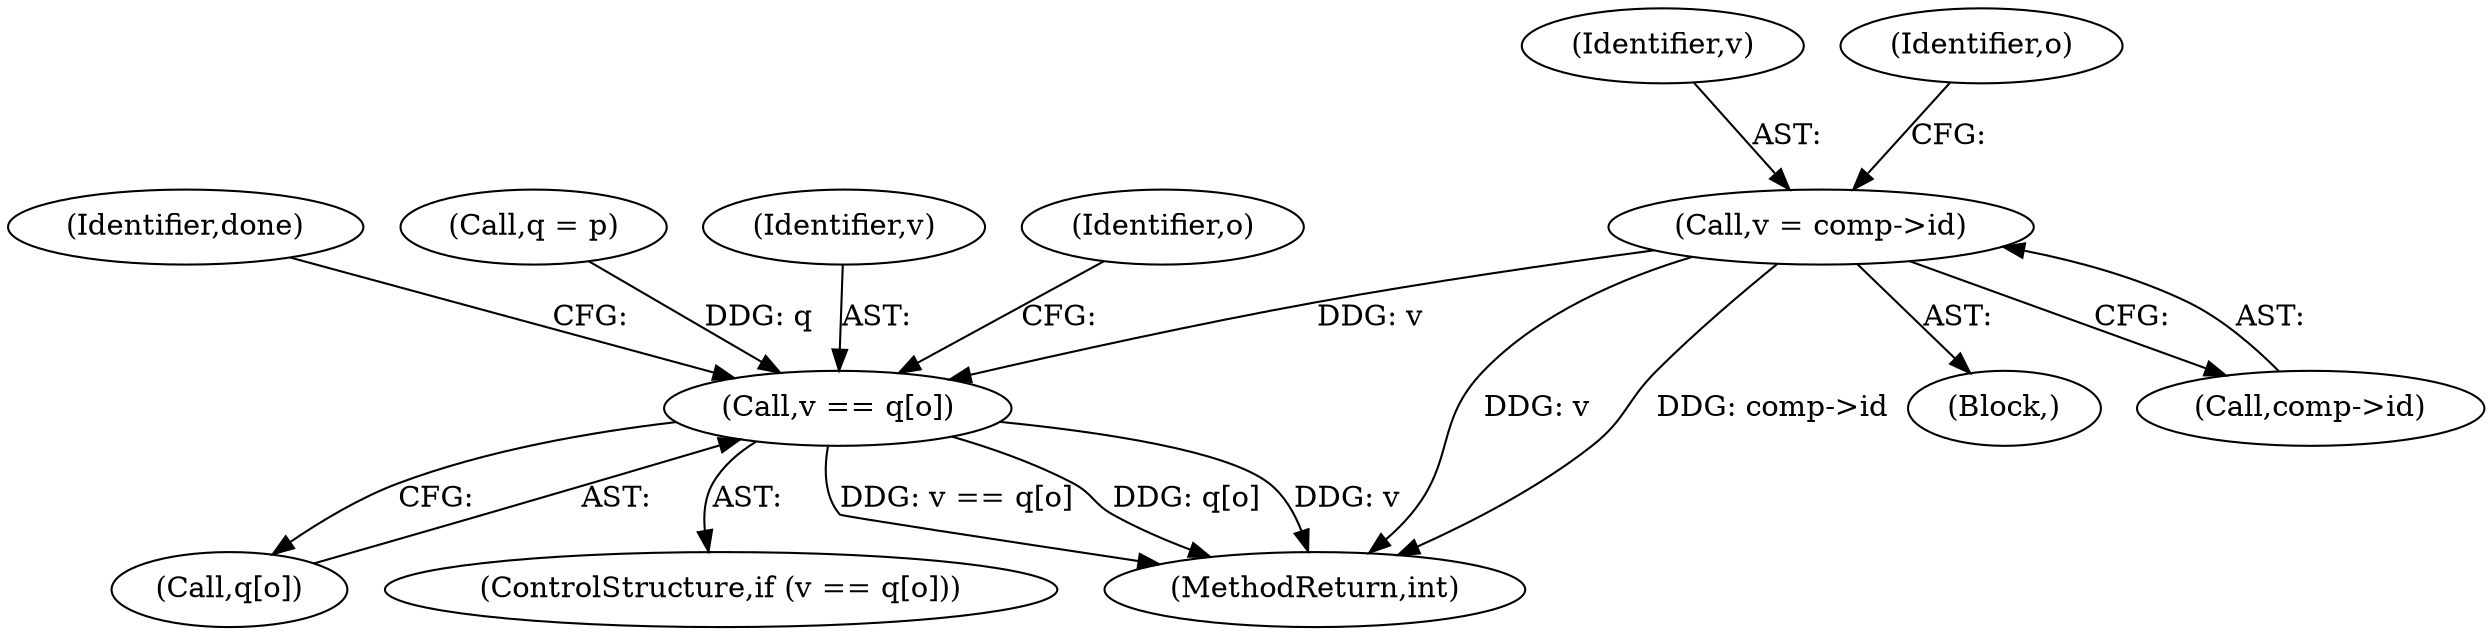 digraph "0_openssl_a004e72b95835136d3f1ea90517f706c24c03da7@pointer" {
"1001336" [label="(Call,v = comp->id)"];
"1001352" [label="(Call,v == q[o])"];
"1001336" [label="(Call,v = comp->id)"];
"1001359" [label="(Identifier,done)"];
"1001326" [label="(Block,)"];
"1001337" [label="(Identifier,v)"];
"1001352" [label="(Call,v == q[o])"];
"1001343" [label="(Identifier,o)"];
"1000936" [label="(Call,q = p)"];
"1001353" [label="(Identifier,v)"];
"1001351" [label="(ControlStructure,if (v == q[o]))"];
"1001338" [label="(Call,comp->id)"];
"1001694" [label="(MethodReturn,int)"];
"1001349" [label="(Identifier,o)"];
"1001354" [label="(Call,q[o])"];
"1001336" -> "1001326"  [label="AST: "];
"1001336" -> "1001338"  [label="CFG: "];
"1001337" -> "1001336"  [label="AST: "];
"1001338" -> "1001336"  [label="AST: "];
"1001343" -> "1001336"  [label="CFG: "];
"1001336" -> "1001694"  [label="DDG: v"];
"1001336" -> "1001694"  [label="DDG: comp->id"];
"1001336" -> "1001352"  [label="DDG: v"];
"1001352" -> "1001351"  [label="AST: "];
"1001352" -> "1001354"  [label="CFG: "];
"1001353" -> "1001352"  [label="AST: "];
"1001354" -> "1001352"  [label="AST: "];
"1001359" -> "1001352"  [label="CFG: "];
"1001349" -> "1001352"  [label="CFG: "];
"1001352" -> "1001694"  [label="DDG: v"];
"1001352" -> "1001694"  [label="DDG: v == q[o]"];
"1001352" -> "1001694"  [label="DDG: q[o]"];
"1000936" -> "1001352"  [label="DDG: q"];
}
